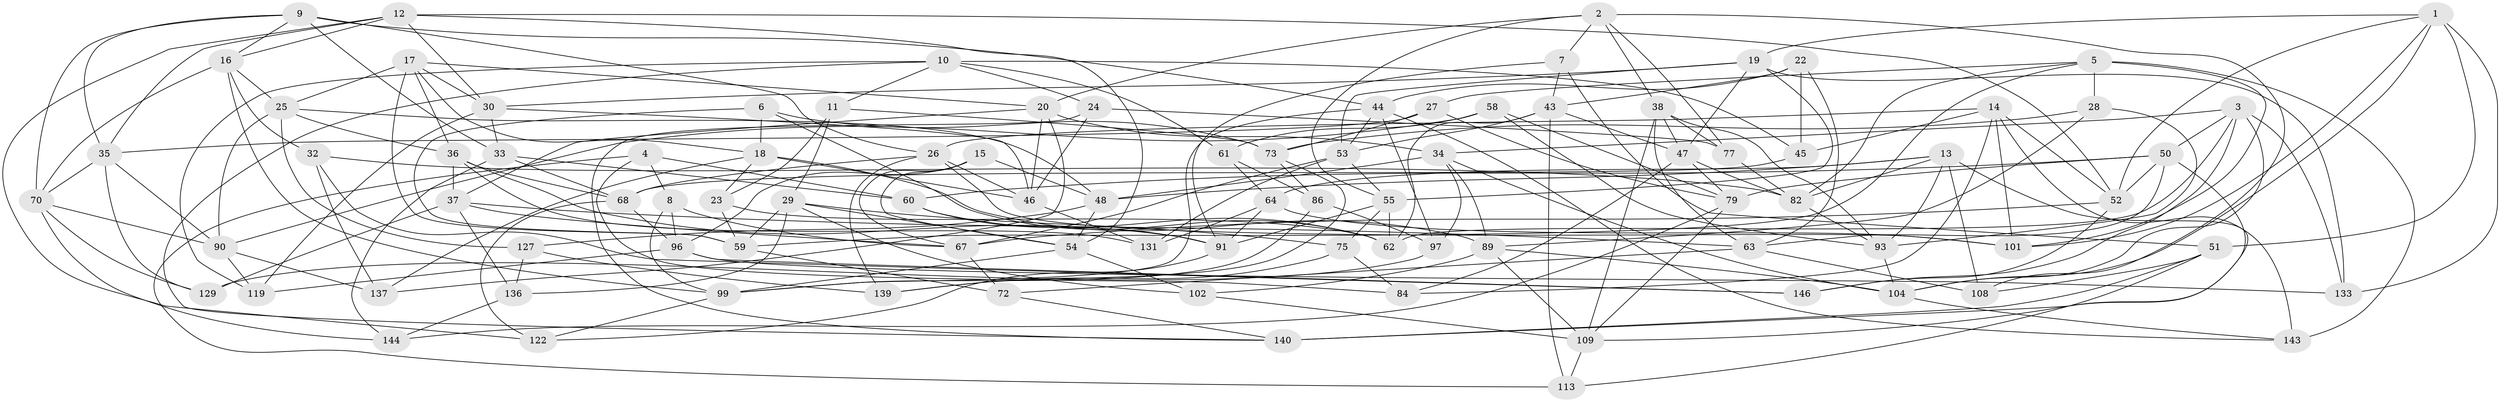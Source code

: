 // original degree distribution, {4: 1.0}
// Generated by graph-tools (version 1.1) at 2025/11/02/27/25 16:11:50]
// undirected, 92 vertices, 237 edges
graph export_dot {
graph [start="1"]
  node [color=gray90,style=filled];
  1 [super="+106"];
  2 [super="+87"];
  3 [super="+56"];
  4;
  5 [super="+111"];
  6;
  7;
  8;
  9 [super="+31"];
  10 [super="+21"];
  11;
  12 [super="+74"];
  13 [super="+66"];
  14 [super="+117"];
  15;
  16 [super="+42"];
  17 [super="+88"];
  18 [super="+83"];
  19 [super="+41"];
  20 [super="+80"];
  22;
  23;
  24;
  25 [super="+76"];
  26 [super="+95"];
  27;
  28;
  29 [super="+40"];
  30 [super="+100"];
  32;
  33 [super="+124"];
  34 [super="+116"];
  35 [super="+49"];
  36 [super="+147"];
  37 [super="+69"];
  38 [super="+39"];
  43 [super="+110"];
  44 [super="+81"];
  45;
  46 [super="+121"];
  47 [super="+128"];
  48 [super="+138"];
  50 [super="+98"];
  51 [super="+92"];
  52 [super="+78"];
  53 [super="+123"];
  54 [super="+105"];
  55 [super="+57"];
  58;
  59 [super="+148"];
  60 [super="+65"];
  61;
  62 [super="+120"];
  63 [super="+71"];
  64 [super="+107"];
  67 [super="+114"];
  68 [super="+134"];
  70 [super="+85"];
  72;
  73 [super="+103"];
  75;
  77;
  79 [super="+145"];
  82 [super="+130"];
  84;
  86;
  89 [super="+94"];
  90 [super="+132"];
  91 [super="+126"];
  93 [super="+135"];
  96 [super="+112"];
  97;
  99 [super="+118"];
  101 [super="+141"];
  102;
  104 [super="+115"];
  108;
  109 [super="+125"];
  113;
  119;
  122;
  127;
  129;
  131;
  133;
  136;
  137;
  139;
  140 [super="+142"];
  143;
  144;
  146;
  1 -- 19;
  1 -- 104;
  1 -- 51;
  1 -- 52;
  1 -- 133;
  1 -- 101;
  2 -- 108;
  2 -- 38;
  2 -- 20;
  2 -- 55;
  2 -- 77;
  2 -- 7;
  3 -- 146;
  3 -- 50;
  3 -- 104;
  3 -- 34;
  3 -- 133;
  3 -- 62;
  4 -- 113;
  4 -- 8;
  4 -- 84;
  4 -- 60;
  5 -- 82;
  5 -- 27;
  5 -- 28;
  5 -- 101;
  5 -- 59;
  5 -- 143;
  6 -- 62;
  6 -- 59;
  6 -- 73;
  6 -- 18;
  7 -- 43;
  7 -- 91;
  7 -- 51;
  8 -- 67;
  8 -- 96;
  8 -- 99;
  9 -- 44;
  9 -- 35;
  9 -- 16;
  9 -- 26;
  9 -- 33;
  9 -- 70;
  10 -- 140;
  10 -- 119;
  10 -- 61;
  10 -- 24;
  10 -- 11;
  10 -- 45;
  11 -- 73;
  11 -- 23;
  11 -- 29;
  12 -- 122;
  12 -- 54;
  12 -- 16;
  12 -- 35;
  12 -- 30;
  12 -- 52;
  13 -- 82;
  13 -- 108;
  13 -- 93;
  13 -- 64;
  13 -- 48;
  13 -- 109;
  14 -- 52;
  14 -- 84;
  14 -- 26;
  14 -- 45;
  14 -- 101;
  14 -- 143;
  15 -- 96;
  15 -- 54;
  15 -- 67;
  15 -- 48;
  16 -- 70;
  16 -- 32;
  16 -- 25;
  16 -- 99;
  17 -- 59;
  17 -- 18;
  17 -- 30;
  17 -- 36;
  17 -- 25;
  17 -- 20;
  18 -- 137;
  18 -- 23;
  18 -- 46;
  18 -- 89;
  19 -- 55;
  19 -- 133;
  19 -- 30;
  19 -- 47;
  19 -- 53;
  20 -- 137;
  20 -- 46;
  20 -- 34;
  20 -- 37;
  22 -- 44;
  22 -- 45;
  22 -- 43;
  22 -- 63;
  23 -- 59;
  23 -- 62;
  24 -- 77;
  24 -- 46;
  24 -- 140;
  25 -- 127;
  25 -- 90;
  25 -- 48;
  25 -- 36;
  26 -- 101;
  26 -- 139;
  26 -- 68;
  26 -- 46;
  27 -- 79;
  27 -- 35;
  27 -- 73;
  28 -- 93;
  28 -- 89;
  28 -- 73;
  29 -- 102;
  29 -- 54;
  29 -- 59;
  29 -- 136;
  29 -- 75;
  30 -- 33;
  30 -- 46;
  30 -- 119;
  32 -- 82;
  32 -- 137;
  32 -- 146;
  33 -- 60 [weight=2];
  33 -- 144;
  33 -- 68;
  34 -- 104;
  34 -- 48;
  34 -- 97;
  34 -- 89;
  35 -- 90;
  35 -- 129;
  35 -- 70;
  36 -- 91;
  36 -- 131;
  36 -- 68;
  36 -- 37;
  37 -- 129;
  37 -- 67;
  37 -- 136;
  37 -- 63;
  38 -- 77;
  38 -- 93;
  38 -- 47;
  38 -- 63;
  38 -- 109;
  43 -- 113;
  43 -- 47;
  43 -- 62;
  43 -- 53;
  44 -- 97;
  44 -- 143;
  44 -- 99;
  44 -- 53;
  45 -- 68;
  46 -- 131;
  47 -- 84;
  47 -- 82;
  47 -- 79;
  48 -- 127;
  48 -- 54;
  50 -- 79;
  50 -- 52;
  50 -- 60;
  50 -- 63;
  50 -- 140;
  51 -- 140 [weight=2];
  51 -- 113;
  51 -- 108;
  52 -- 146;
  52 -- 67;
  53 -- 55;
  53 -- 131;
  53 -- 67;
  54 -- 99;
  54 -- 102;
  55 -- 62;
  55 -- 75;
  55 -- 91;
  58 -- 61;
  58 -- 90;
  58 -- 93;
  58 -- 79;
  59 -- 72;
  60 -- 62;
  60 -- 91;
  61 -- 64;
  61 -- 86;
  63 -- 108;
  63 -- 72;
  64 -- 91;
  64 -- 131;
  64 -- 101 [weight=2];
  67 -- 72;
  68 -- 122;
  68 -- 96;
  70 -- 129;
  70 -- 90;
  70 -- 144;
  72 -- 140;
  73 -- 86;
  73 -- 139;
  75 -- 139;
  75 -- 84;
  77 -- 82;
  79 -- 144;
  79 -- 109;
  82 -- 93;
  86 -- 99;
  86 -- 97;
  89 -- 102;
  89 -- 104;
  89 -- 109;
  90 -- 137;
  90 -- 119;
  91 -- 122;
  93 -- 104;
  96 -- 146;
  96 -- 133;
  96 -- 119;
  97 -- 129;
  99 -- 122;
  102 -- 109;
  104 -- 143;
  109 -- 113;
  127 -- 139;
  127 -- 136;
  136 -- 144;
}
